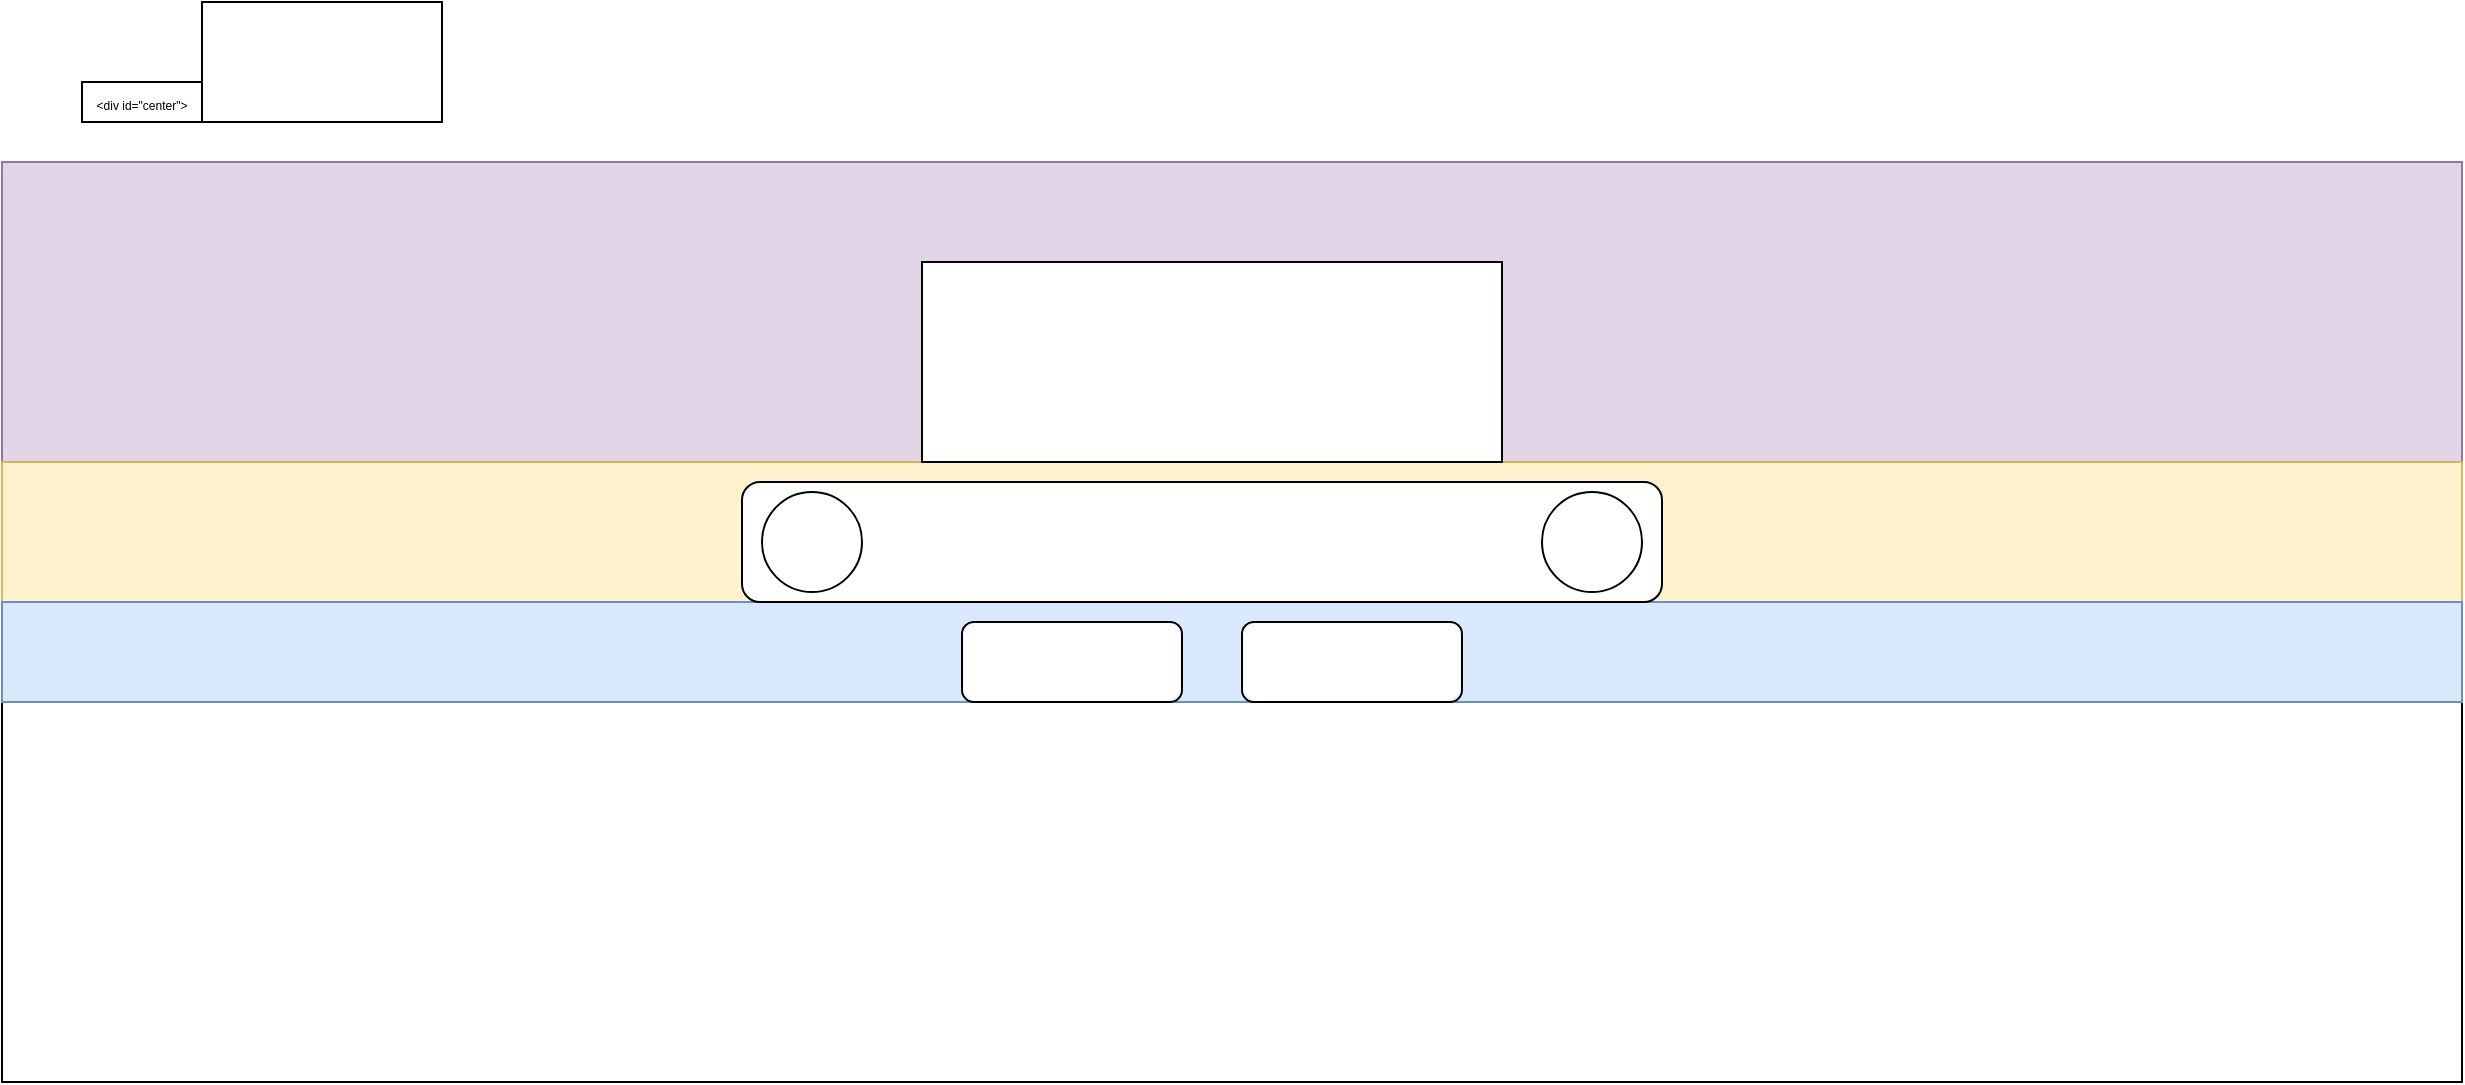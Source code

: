 <mxfile version="13.7.3" type="device"><diagram name="Page-1" id="c9db0220-8083-56f3-ca83-edcdcd058819"><mxGraphModel dx="946" dy="680" grid="1" gridSize="10" guides="1" tooltips="1" connect="1" arrows="1" fold="1" page="1" pageScale="1.5" pageWidth="826" pageHeight="1169" background="#ffffff" math="0" shadow="0"><root><mxCell id="0" style=";html=1;"/><mxCell id="65sEceajsl7-BV4YaCyA-2" value="mainDiv" parent="0"/><mxCell id="65sEceajsl7-BV4YaCyA-4" value="" style="rounded=0;whiteSpace=wrap;html=1;" vertex="1" parent="65sEceajsl7-BV4YaCyA-2"><mxGeometry x="10" y="170" width="1230" height="460" as="geometry"/></mxCell><mxCell id="65sEceajsl7-BV4YaCyA-3" value="div1" parent="0"/><mxCell id="65sEceajsl7-BV4YaCyA-5" value="" style="rounded=0;whiteSpace=wrap;html=1;shadow=0;fillColor=#e1d5e7;strokeColor=#9673a6;" vertex="1" parent="65sEceajsl7-BV4YaCyA-3"><mxGeometry x="10" y="170" width="1230" height="150" as="geometry"/></mxCell><mxCell id="65sEceajsl7-BV4YaCyA-6" value="" style="rounded=0;whiteSpace=wrap;html=1;shadow=0;fillColor=#fff2cc;strokeColor=#d6b656;" vertex="1" parent="65sEceajsl7-BV4YaCyA-3"><mxGeometry x="10" y="320" width="1230" height="70" as="geometry"/></mxCell><mxCell id="65sEceajsl7-BV4YaCyA-7" value="" style="rounded=0;whiteSpace=wrap;html=1;shadow=0;fillColor=#dae8fc;strokeColor=#6c8ebf;" vertex="1" parent="65sEceajsl7-BV4YaCyA-3"><mxGeometry x="10" y="390" width="1230" height="50" as="geometry"/></mxCell><mxCell id="1" value="Elements" style=";html=1;" parent="0"/><mxCell id="W3uPC7Za4E6V7v5L6nGH-2" value="&lt;font style=&quot;font-size: 6px&quot;&gt;&amp;lt;div id=&quot;center&quot;&amp;gt;&lt;/font&gt;" style="rounded=0;whiteSpace=wrap;html=1;" parent="1" vertex="1"><mxGeometry x="50" y="130" width="60" height="20" as="geometry"/></mxCell><mxCell id="W3uPC7Za4E6V7v5L6nGH-3" value="" style="rounded=0;whiteSpace=wrap;html=1;" parent="1" vertex="1"><mxGeometry x="110" y="90" width="120" height="60" as="geometry"/></mxCell><mxCell id="W3uPC7Za4E6V7v5L6nGH-4" value="" style="rounded=0;whiteSpace=wrap;html=1;" parent="1" vertex="1"><mxGeometry x="470" y="220" width="290" height="100" as="geometry"/></mxCell><mxCell id="W3uPC7Za4E6V7v5L6nGH-5" value="" style="rounded=1;whiteSpace=wrap;html=1;" parent="1" vertex="1"><mxGeometry x="380" y="330" width="460" height="60" as="geometry"/></mxCell><mxCell id="W3uPC7Za4E6V7v5L6nGH-6" value="" style="rounded=1;whiteSpace=wrap;html=1;" parent="1" vertex="1"><mxGeometry x="490" y="400" width="110" height="40" as="geometry"/></mxCell><mxCell id="W3uPC7Za4E6V7v5L6nGH-7" value="" style="rounded=1;whiteSpace=wrap;html=1;" parent="1" vertex="1"><mxGeometry x="630" y="400" width="110" height="40" as="geometry"/></mxCell><mxCell id="W3uPC7Za4E6V7v5L6nGH-8" value="" style="ellipse;whiteSpace=wrap;html=1;aspect=fixed;" parent="1" vertex="1"><mxGeometry x="390" y="335" width="50" height="50" as="geometry"/></mxCell><mxCell id="W3uPC7Za4E6V7v5L6nGH-9" value="" style="ellipse;whiteSpace=wrap;html=1;aspect=fixed;" parent="1" vertex="1"><mxGeometry x="780" y="335" width="50" height="50" as="geometry"/></mxCell></root></mxGraphModel></diagram></mxfile>